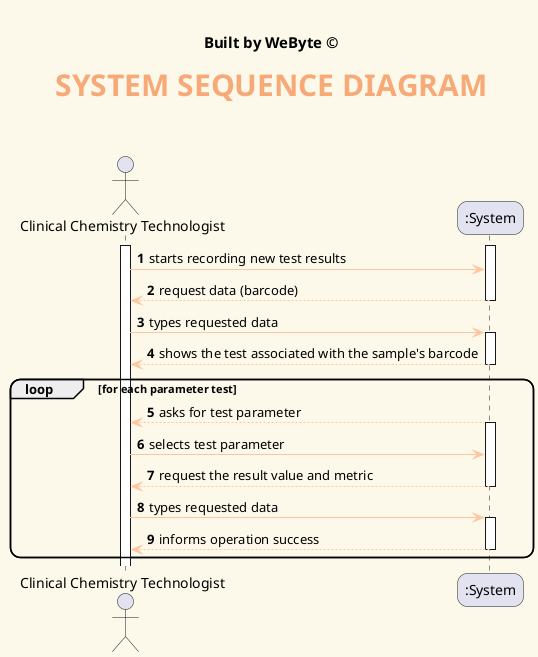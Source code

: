 @startuml
' ======= layout =========
skinparam backgroundColor #fcf9ea
skinparam titleBorderRoundCorner 15
skinparam titleFontSize 30
skinparam classAttributeIconSize 0
skinparam titleFontName Arial Black
skinparam titleFontColor #f8a978
skinparam roundcorner 20
skinparam stereotypeCBackgroundColor ffc5a1
skinparam class {

ArrowColor ffc5a1
BorderColor White
BackgroundColor badfdb
}

' ======= title =========
center header


<font color=Black size=15><b>Built by WeByte ©</font>
endheader
title <b>SYSTEM SEQUENCE DIAGRAM\n
autonumber
'hide footbox
actor "Clinical Chemistry Technologist" as clinicalChemistryTechnologist

participant ":System" as System

activate clinicalChemistryTechnologist
activate System
clinicalChemistryTechnologist -> System : starts recording new test results
System --> clinicalChemistryTechnologist : request data (barcode)
deactivate System
clinicalChemistryTechnologist -> System : types requested data
activate System
System --> clinicalChemistryTechnologist : shows the test associated with the sample's barcode
deactivate System
loop for each parameter test
System --> clinicalChemistryTechnologist : asks for test parameter
activate System
clinicalChemistryTechnologist -> System : selects test parameter

System --> clinicalChemistryTechnologist : request the result value and metric
deactivate System
clinicalChemistryTechnologist -> System : types requested data
activate System
System --> clinicalChemistryTechnologist : informs operation success
deactivate System
end

@enduml
